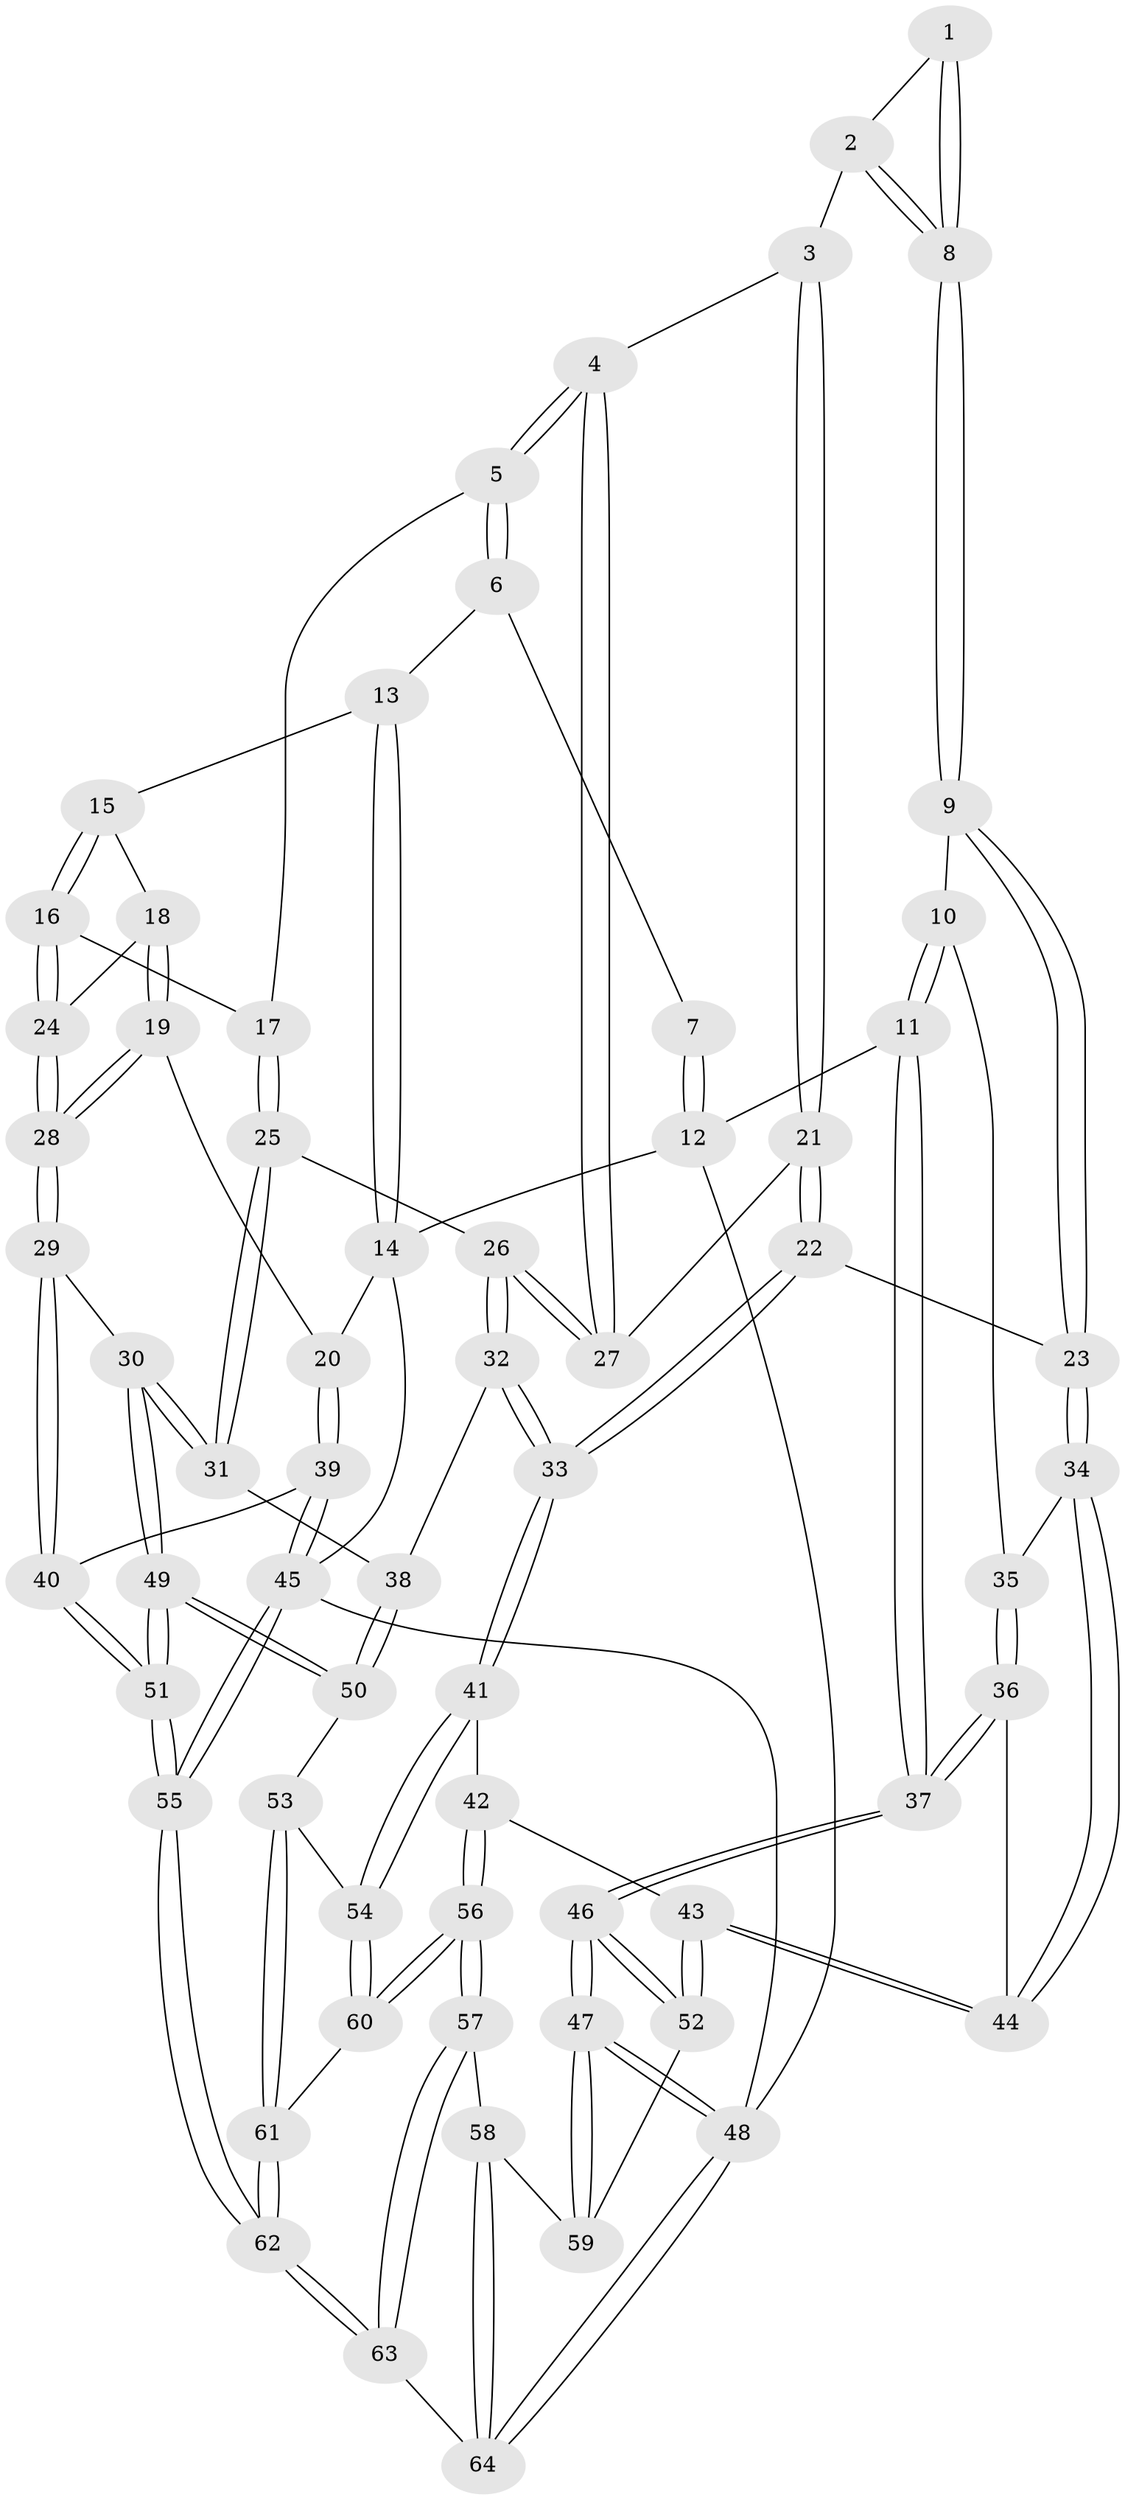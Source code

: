 // coarse degree distribution, {3: 0.09375, 5: 0.34375, 4: 0.34375, 2: 0.0625, 7: 0.0625, 6: 0.03125, 8: 0.0625}
// Generated by graph-tools (version 1.1) at 2025/04/03/04/25 22:04:53]
// undirected, 64 vertices, 157 edges
graph export_dot {
graph [start="1"]
  node [color=gray90,style=filled];
  1 [pos="+0.2653350501115392+0"];
  2 [pos="+0.3047071415464615+0.06546073394438444"];
  3 [pos="+0.3158476753518324+0.08523692731644586"];
  4 [pos="+0.5986377540696776+0.0658579149696255"];
  5 [pos="+0.6327933184255844+0.010903573647484163"];
  6 [pos="+0.6816396001473567+0"];
  7 [pos="+0.2411450525240379+0"];
  8 [pos="+0.12654080372012497+0.17242562381495466"];
  9 [pos="+0.12005365663730944+0.1783276779854795"];
  10 [pos="+0+0.13942345049541446"];
  11 [pos="+0+0.029158910787472677"];
  12 [pos="+0+0"];
  13 [pos="+0.7204482244374896+0"];
  14 [pos="+1+0"];
  15 [pos="+0.8284219519085868+0.1337273149109039"];
  16 [pos="+0.7671015711387678+0.17429771225697263"];
  17 [pos="+0.7561623879985409+0.16475051888712297"];
  18 [pos="+0.932702329398268+0.13301408470780138"];
  19 [pos="+1+0.027062736144132498"];
  20 [pos="+1+0"];
  21 [pos="+0.3393535831914036+0.2167536177493918"];
  22 [pos="+0.29011549656388125+0.29116342881926316"];
  23 [pos="+0.24781767148608808+0.2863916717744779"];
  24 [pos="+0.8054673191980101+0.23547124693626573"];
  25 [pos="+0.637356982746556+0.30124602911353643"];
  26 [pos="+0.5574616178229741+0.21610889520700566"];
  27 [pos="+0.5519742085704686+0.20092012526951059"];
  28 [pos="+0.8074021311857068+0.3683644159922276"];
  29 [pos="+0.8027287844727259+0.3883466629049241"];
  30 [pos="+0.7714822298224053+0.39409942047274177"];
  31 [pos="+0.6897054658777261+0.37173106307332976"];
  32 [pos="+0.40918366177085297+0.4785704240685378"];
  33 [pos="+0.3776764795895435+0.4988714362011825"];
  34 [pos="+0.10945963388769471+0.3705703872376349"];
  35 [pos="+0.035204199513679736+0.27906914137290895"];
  36 [pos="+0+0.4839795538959727"];
  37 [pos="+0+0.5058987379365145"];
  38 [pos="+0.6003182313399321+0.4293230000433937"];
  39 [pos="+1+0.4376249311938155"];
  40 [pos="+0.9051550976812397+0.4475522392336879"];
  41 [pos="+0.3774801786142765+0.49956778321102235"];
  42 [pos="+0.1767910513538702+0.5535159927388131"];
  43 [pos="+0.176262443723687+0.553514962810308"];
  44 [pos="+0.07581063867417853+0.4769400124229778"];
  45 [pos="+1+1"];
  46 [pos="+0+0.9266316437333049"];
  47 [pos="+0+1"];
  48 [pos="+0+1"];
  49 [pos="+0.6527793348027533+0.685141745864233"];
  50 [pos="+0.6346744456054451+0.672378659973571"];
  51 [pos="+0.7927077660126897+0.9395345141731434"];
  52 [pos="+0.1273722585314903+0.632836894336002"];
  53 [pos="+0.41722532445395544+0.5718730237162607"];
  54 [pos="+0.40803335621457293+0.5645560868438594"];
  55 [pos="+0.8232873974707441+1"];
  56 [pos="+0.2698439625642047+0.8022726179638761"];
  57 [pos="+0.2595274439831968+0.8177078406294027"];
  58 [pos="+0.23496675615482665+0.8334994274122803"];
  59 [pos="+0.19023261645056425+0.8502772591745895"];
  60 [pos="+0.2941658581503444+0.7822829350351801"];
  61 [pos="+0.45393966023203763+0.7952774408380614"];
  62 [pos="+0.7560369682007165+1"];
  63 [pos="+0.6694876091225067+1"];
  64 [pos="+0.4401473069495176+1"];
  1 -- 2;
  1 -- 8;
  1 -- 8;
  2 -- 3;
  2 -- 8;
  2 -- 8;
  3 -- 4;
  3 -- 21;
  3 -- 21;
  4 -- 5;
  4 -- 5;
  4 -- 27;
  4 -- 27;
  5 -- 6;
  5 -- 6;
  5 -- 17;
  6 -- 7;
  6 -- 13;
  7 -- 12;
  7 -- 12;
  8 -- 9;
  8 -- 9;
  9 -- 10;
  9 -- 23;
  9 -- 23;
  10 -- 11;
  10 -- 11;
  10 -- 35;
  11 -- 12;
  11 -- 37;
  11 -- 37;
  12 -- 14;
  12 -- 48;
  13 -- 14;
  13 -- 14;
  13 -- 15;
  14 -- 20;
  14 -- 45;
  15 -- 16;
  15 -- 16;
  15 -- 18;
  16 -- 17;
  16 -- 24;
  16 -- 24;
  17 -- 25;
  17 -- 25;
  18 -- 19;
  18 -- 19;
  18 -- 24;
  19 -- 20;
  19 -- 28;
  19 -- 28;
  20 -- 39;
  20 -- 39;
  21 -- 22;
  21 -- 22;
  21 -- 27;
  22 -- 23;
  22 -- 33;
  22 -- 33;
  23 -- 34;
  23 -- 34;
  24 -- 28;
  24 -- 28;
  25 -- 26;
  25 -- 31;
  25 -- 31;
  26 -- 27;
  26 -- 27;
  26 -- 32;
  26 -- 32;
  28 -- 29;
  28 -- 29;
  29 -- 30;
  29 -- 40;
  29 -- 40;
  30 -- 31;
  30 -- 31;
  30 -- 49;
  30 -- 49;
  31 -- 38;
  32 -- 33;
  32 -- 33;
  32 -- 38;
  33 -- 41;
  33 -- 41;
  34 -- 35;
  34 -- 44;
  34 -- 44;
  35 -- 36;
  35 -- 36;
  36 -- 37;
  36 -- 37;
  36 -- 44;
  37 -- 46;
  37 -- 46;
  38 -- 50;
  38 -- 50;
  39 -- 40;
  39 -- 45;
  39 -- 45;
  40 -- 51;
  40 -- 51;
  41 -- 42;
  41 -- 54;
  41 -- 54;
  42 -- 43;
  42 -- 56;
  42 -- 56;
  43 -- 44;
  43 -- 44;
  43 -- 52;
  43 -- 52;
  45 -- 55;
  45 -- 55;
  45 -- 48;
  46 -- 47;
  46 -- 47;
  46 -- 52;
  46 -- 52;
  47 -- 48;
  47 -- 48;
  47 -- 59;
  47 -- 59;
  48 -- 64;
  48 -- 64;
  49 -- 50;
  49 -- 50;
  49 -- 51;
  49 -- 51;
  50 -- 53;
  51 -- 55;
  51 -- 55;
  52 -- 59;
  53 -- 54;
  53 -- 61;
  53 -- 61;
  54 -- 60;
  54 -- 60;
  55 -- 62;
  55 -- 62;
  56 -- 57;
  56 -- 57;
  56 -- 60;
  56 -- 60;
  57 -- 58;
  57 -- 63;
  57 -- 63;
  58 -- 59;
  58 -- 64;
  58 -- 64;
  60 -- 61;
  61 -- 62;
  61 -- 62;
  62 -- 63;
  62 -- 63;
  63 -- 64;
}
